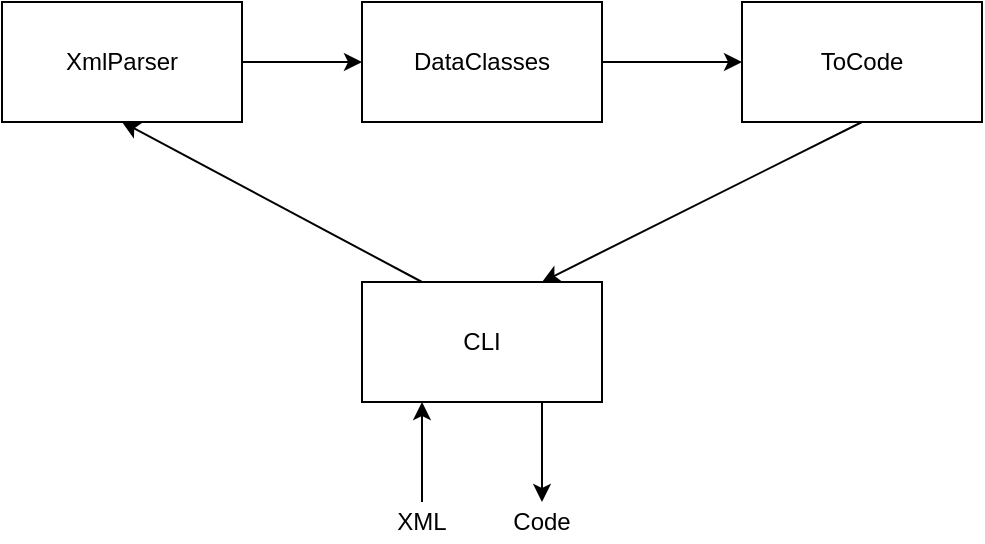 <mxfile version="12.3.9" type="device" pages="1"><diagram id="a3amV8sVZWnodPZqNoU5" name="Page-1"><mxGraphModel dx="854" dy="508" grid="1" gridSize="10" guides="1" tooltips="1" connect="1" arrows="1" fold="1" page="1" pageScale="1" pageWidth="850" pageHeight="1100" math="0" shadow="0"><root><mxCell id="0"/><mxCell id="1" parent="0"/><mxCell id="9Il1T5Ib_9LyQskxbLK_-1" value="CLI" style="rounded=0;whiteSpace=wrap;html=1;" vertex="1" parent="1"><mxGeometry x="330" y="280" width="120" height="60" as="geometry"/></mxCell><mxCell id="9Il1T5Ib_9LyQskxbLK_-2" value="XmlParser" style="rounded=0;whiteSpace=wrap;html=1;" vertex="1" parent="1"><mxGeometry x="150" y="140" width="120" height="60" as="geometry"/></mxCell><mxCell id="9Il1T5Ib_9LyQskxbLK_-3" value="DataClasses" style="rounded=0;whiteSpace=wrap;html=1;" vertex="1" parent="1"><mxGeometry x="330" y="140" width="120" height="60" as="geometry"/></mxCell><mxCell id="9Il1T5Ib_9LyQskxbLK_-4" value="ToCode" style="rounded=0;whiteSpace=wrap;html=1;" vertex="1" parent="1"><mxGeometry x="520" y="140" width="120" height="60" as="geometry"/></mxCell><mxCell id="9Il1T5Ib_9LyQskxbLK_-5" value="" style="endArrow=classic;html=1;exitX=0.25;exitY=0;exitDx=0;exitDy=0;entryX=0.5;entryY=1;entryDx=0;entryDy=0;" edge="1" parent="1" source="9Il1T5Ib_9LyQskxbLK_-1" target="9Il1T5Ib_9LyQskxbLK_-2"><mxGeometry width="50" height="50" relative="1" as="geometry"><mxPoint x="150" y="410" as="sourcePoint"/><mxPoint x="200" y="360" as="targetPoint"/></mxGeometry></mxCell><mxCell id="9Il1T5Ib_9LyQskxbLK_-6" value="" style="endArrow=classic;html=1;entryX=0;entryY=0.5;entryDx=0;entryDy=0;exitX=1;exitY=0.5;exitDx=0;exitDy=0;" edge="1" parent="1" source="9Il1T5Ib_9LyQskxbLK_-2" target="9Il1T5Ib_9LyQskxbLK_-3"><mxGeometry width="50" height="50" relative="1" as="geometry"><mxPoint x="150" y="410" as="sourcePoint"/><mxPoint x="200" y="360" as="targetPoint"/></mxGeometry></mxCell><mxCell id="9Il1T5Ib_9LyQskxbLK_-7" value="" style="endArrow=classic;html=1;entryX=0;entryY=0.5;entryDx=0;entryDy=0;exitX=1;exitY=0.5;exitDx=0;exitDy=0;" edge="1" parent="1" source="9Il1T5Ib_9LyQskxbLK_-3" target="9Il1T5Ib_9LyQskxbLK_-4"><mxGeometry width="50" height="50" relative="1" as="geometry"><mxPoint x="150" y="410" as="sourcePoint"/><mxPoint x="200" y="360" as="targetPoint"/></mxGeometry></mxCell><mxCell id="9Il1T5Ib_9LyQskxbLK_-8" value="" style="endArrow=classic;html=1;entryX=0.75;entryY=0;entryDx=0;entryDy=0;exitX=0.5;exitY=1;exitDx=0;exitDy=0;" edge="1" parent="1" source="9Il1T5Ib_9LyQskxbLK_-4" target="9Il1T5Ib_9LyQskxbLK_-1"><mxGeometry width="50" height="50" relative="1" as="geometry"><mxPoint x="150" y="410" as="sourcePoint"/><mxPoint x="200" y="360" as="targetPoint"/></mxGeometry></mxCell><mxCell id="9Il1T5Ib_9LyQskxbLK_-17" value="XML" style="text;html=1;strokeColor=none;fillColor=none;align=center;verticalAlign=middle;whiteSpace=wrap;rounded=0;" vertex="1" parent="1"><mxGeometry x="340" y="390" width="40" height="20" as="geometry"/></mxCell><mxCell id="9Il1T5Ib_9LyQskxbLK_-19" value="Code" style="text;html=1;strokeColor=none;fillColor=none;align=center;verticalAlign=middle;whiteSpace=wrap;rounded=0;" vertex="1" parent="1"><mxGeometry x="400" y="390" width="40" height="20" as="geometry"/></mxCell><mxCell id="9Il1T5Ib_9LyQskxbLK_-25" value="" style="endArrow=classic;html=1;entryX=0.5;entryY=0;entryDx=0;entryDy=0;exitX=0.75;exitY=1;exitDx=0;exitDy=0;" edge="1" parent="1" source="9Il1T5Ib_9LyQskxbLK_-1" target="9Il1T5Ib_9LyQskxbLK_-19"><mxGeometry width="50" height="50" relative="1" as="geometry"><mxPoint x="150" y="480" as="sourcePoint"/><mxPoint x="200" y="430" as="targetPoint"/></mxGeometry></mxCell><mxCell id="9Il1T5Ib_9LyQskxbLK_-26" value="" style="endArrow=classic;html=1;exitX=0.5;exitY=0;exitDx=0;exitDy=0;entryX=0.25;entryY=1;entryDx=0;entryDy=0;" edge="1" parent="1" source="9Il1T5Ib_9LyQskxbLK_-17" target="9Il1T5Ib_9LyQskxbLK_-1"><mxGeometry width="50" height="50" relative="1" as="geometry"><mxPoint x="150" y="480" as="sourcePoint"/><mxPoint x="200" y="430" as="targetPoint"/></mxGeometry></mxCell></root></mxGraphModel></diagram></mxfile>